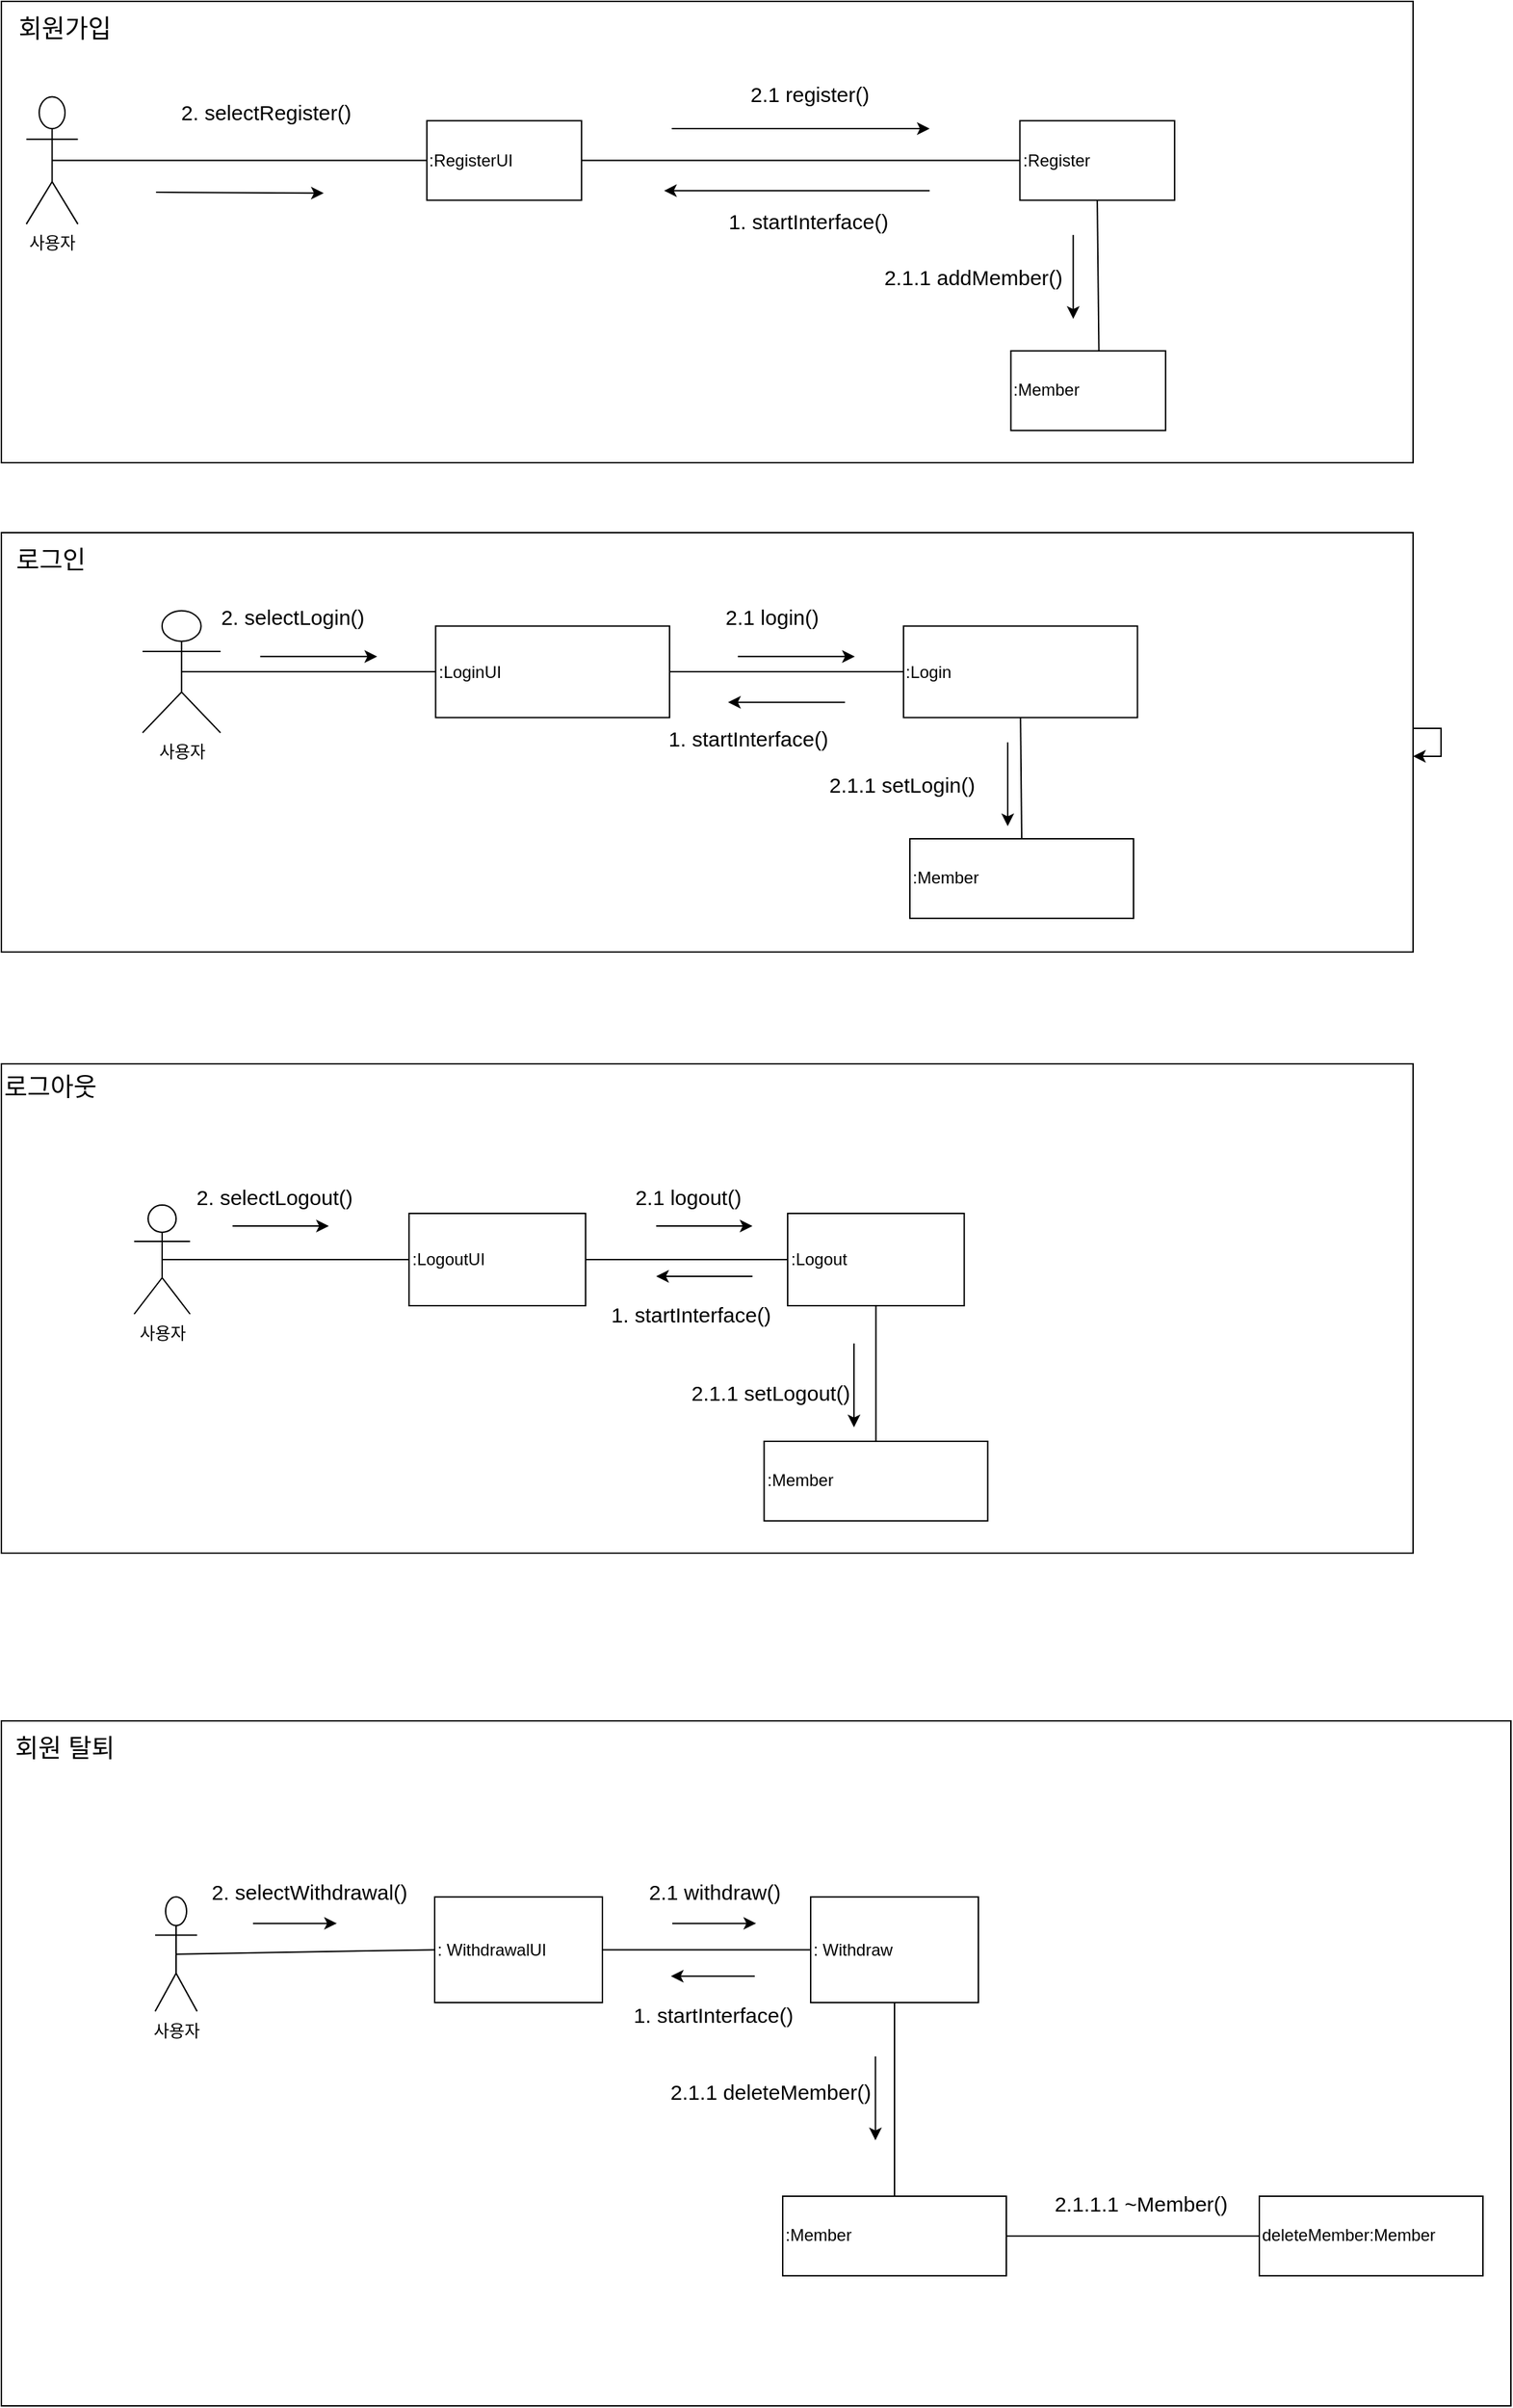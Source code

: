<mxfile version="21.2.8" type="device">
  <diagram name="페이지-1" id="AninEFvJT3ZKiQwhQTG5">
    <mxGraphModel dx="766" dy="2953" grid="1" gridSize="10" guides="1" tooltips="1" connect="1" arrows="1" fold="1" page="1" pageScale="1" pageWidth="827" pageHeight="1169" math="0" shadow="0">
      <root>
        <mxCell id="0" />
        <mxCell id="1" parent="0" />
        <mxCell id="7p5_hDNYckGtaCDeZ9yD-4" value="" style="group" parent="1" vertex="1" connectable="0">
          <mxGeometry x="300" y="-930" width="1080" height="490" as="geometry" />
        </mxCell>
        <mxCell id="CvlLujGHtmnseyJ1YzDa-6" value="" style="rounded=0;whiteSpace=wrap;html=1;fillColor=none;" parent="7p5_hDNYckGtaCDeZ9yD-4" vertex="1">
          <mxGeometry width="1080" height="490" as="geometry" />
        </mxCell>
        <mxCell id="2z16GnawZwJ3g6S01oZl-39" value="" style="group;strokeColor=none;" parent="7p5_hDNYckGtaCDeZ9yD-4" vertex="1" connectable="0">
          <mxGeometry x="100" y="107.037" width="610" height="125.926" as="geometry" />
        </mxCell>
        <mxCell id="GkUKL7oNnA0jOqPk9D3w-11" value="사용자" style="shape=umlActor;verticalLabelPosition=bottom;verticalAlign=top;html=1;outlineConnect=0;" parent="2z16GnawZwJ3g6S01oZl-39" vertex="1">
          <mxGeometry x="10" y="18.889" width="30" height="81.852" as="geometry" />
        </mxCell>
        <mxCell id="GkUKL7oNnA0jOqPk9D3w-27" value=":&amp;nbsp;WithdrawalUI" style="rounded=0;whiteSpace=wrap;html=1;align=left;" parent="2z16GnawZwJ3g6S01oZl-39" vertex="1">
          <mxGeometry x="210" y="18.889" width="120" height="75.556" as="geometry" />
        </mxCell>
        <mxCell id="GkUKL7oNnA0jOqPk9D3w-28" value=":&amp;nbsp;Withdraw" style="rounded=0;whiteSpace=wrap;html=1;align=left;" parent="2z16GnawZwJ3g6S01oZl-39" vertex="1">
          <mxGeometry x="479" y="18.889" width="120" height="75.556" as="geometry" />
        </mxCell>
        <mxCell id="n26gRQSFjIvoSWG-YcQ6-16" value="" style="endArrow=none;html=1;rounded=0;exitX=0.5;exitY=0.5;exitDx=0;exitDy=0;exitPerimeter=0;entryX=0;entryY=0.5;entryDx=0;entryDy=0;" parent="2z16GnawZwJ3g6S01oZl-39" source="GkUKL7oNnA0jOqPk9D3w-11" target="GkUKL7oNnA0jOqPk9D3w-27" edge="1">
          <mxGeometry width="50" height="50" relative="1" as="geometry">
            <mxPoint x="280" y="113.333" as="sourcePoint" />
            <mxPoint x="330" y="50.37" as="targetPoint" />
          </mxGeometry>
        </mxCell>
        <mxCell id="n26gRQSFjIvoSWG-YcQ6-17" value="" style="endArrow=none;html=1;rounded=0;exitX=0;exitY=0.5;exitDx=0;exitDy=0;entryX=1;entryY=0.5;entryDx=0;entryDy=0;" parent="2z16GnawZwJ3g6S01oZl-39" source="GkUKL7oNnA0jOqPk9D3w-28" target="GkUKL7oNnA0jOqPk9D3w-27" edge="1">
          <mxGeometry width="50" height="50" relative="1" as="geometry">
            <mxPoint x="280" y="113.333" as="sourcePoint" />
            <mxPoint x="330" y="50.37" as="targetPoint" />
          </mxGeometry>
        </mxCell>
        <mxCell id="n26gRQSFjIvoSWG-YcQ6-24" value="" style="endArrow=classic;html=1;rounded=0;" parent="2z16GnawZwJ3g6S01oZl-39" edge="1">
          <mxGeometry width="50" height="50" relative="1" as="geometry">
            <mxPoint x="80" y="37.778" as="sourcePoint" />
            <mxPoint x="140" y="37.778" as="targetPoint" />
          </mxGeometry>
        </mxCell>
        <mxCell id="n26gRQSFjIvoSWG-YcQ6-25" value="" style="endArrow=classic;html=1;rounded=0;" parent="2z16GnawZwJ3g6S01oZl-39" edge="1">
          <mxGeometry width="50" height="50" relative="1" as="geometry">
            <mxPoint x="380" y="37.778" as="sourcePoint" />
            <mxPoint x="440" y="37.778" as="targetPoint" />
          </mxGeometry>
        </mxCell>
        <mxCell id="2z16GnawZwJ3g6S01oZl-21" value="&lt;font style=&quot;font-size: 15px;&quot;&gt;1. startInterface()&lt;/font&gt;" style="text;html=1;align=center;verticalAlign=middle;resizable=0;points=[];autosize=1;strokeColor=none;fillColor=none;" parent="2z16GnawZwJ3g6S01oZl-39" vertex="1">
          <mxGeometry x="339" y="88.148" width="140" height="30" as="geometry" />
        </mxCell>
        <mxCell id="2z16GnawZwJ3g6S01oZl-22" value="" style="endArrow=classic;html=1;rounded=0;" parent="2z16GnawZwJ3g6S01oZl-39" edge="1">
          <mxGeometry width="50" height="50" relative="1" as="geometry">
            <mxPoint x="439" y="75.556" as="sourcePoint" />
            <mxPoint x="379" y="75.556" as="targetPoint" />
          </mxGeometry>
        </mxCell>
        <mxCell id="2z16GnawZwJ3g6S01oZl-23" value="&lt;font style=&quot;font-size: 15px;&quot;&gt;2. selectWithdrawal()&lt;/font&gt;" style="text;html=1;align=center;verticalAlign=middle;resizable=0;points=[];autosize=1;strokeColor=none;fillColor=none;" parent="2z16GnawZwJ3g6S01oZl-39" vertex="1">
          <mxGeometry x="40" width="160" height="30" as="geometry" />
        </mxCell>
        <mxCell id="2z16GnawZwJ3g6S01oZl-24" value="&lt;font style=&quot;font-size: 15px;&quot;&gt;2.1 withdraw()&lt;/font&gt;" style="text;html=1;align=center;verticalAlign=middle;resizable=0;points=[];autosize=1;strokeColor=none;fillColor=none;" parent="2z16GnawZwJ3g6S01oZl-39" vertex="1">
          <mxGeometry x="350" width="120" height="30" as="geometry" />
        </mxCell>
        <mxCell id="CvlLujGHtmnseyJ1YzDa-9" value="&lt;span style=&quot;font-size: 18px;&quot;&gt;회원 탈퇴&lt;/span&gt;" style="text;html=1;align=center;verticalAlign=middle;resizable=0;points=[];autosize=1;strokeColor=none;fillColor=none;" parent="7p5_hDNYckGtaCDeZ9yD-4" vertex="1">
          <mxGeometry width="90" height="40" as="geometry" />
        </mxCell>
        <mxCell id="CvlLujGHtmnseyJ1YzDa-16" value=":Member" style="rounded=0;whiteSpace=wrap;html=1;movable=1;resizable=1;rotatable=1;deletable=1;editable=1;locked=0;connectable=1;align=left;" parent="7p5_hDNYckGtaCDeZ9yD-4" vertex="1">
          <mxGeometry x="559" y="340" width="160" height="56.9" as="geometry" />
        </mxCell>
        <mxCell id="CvlLujGHtmnseyJ1YzDa-20" value="" style="endArrow=none;html=1;rounded=0;entryX=0.5;entryY=0;entryDx=0;entryDy=0;exitX=0.5;exitY=1;exitDx=0;exitDy=0;" parent="7p5_hDNYckGtaCDeZ9yD-4" source="GkUKL7oNnA0jOqPk9D3w-28" target="CvlLujGHtmnseyJ1YzDa-16" edge="1">
          <mxGeometry width="50" height="50" relative="1" as="geometry">
            <mxPoint x="690" y="750" as="sourcePoint" />
            <mxPoint x="740" y="700" as="targetPoint" />
          </mxGeometry>
        </mxCell>
        <mxCell id="CvlLujGHtmnseyJ1YzDa-28" value="&lt;font style=&quot;font-size: 15px;&quot;&gt;2.1.1 deleteMember()&lt;/font&gt;" style="text;html=1;align=center;verticalAlign=middle;resizable=0;points=[];autosize=1;strokeColor=none;fillColor=none;" parent="7p5_hDNYckGtaCDeZ9yD-4" vertex="1">
          <mxGeometry x="465.004" y="249.999" width="170" height="30" as="geometry" />
        </mxCell>
        <mxCell id="CvlLujGHtmnseyJ1YzDa-29" value="" style="endArrow=classic;html=1;rounded=0;" parent="7p5_hDNYckGtaCDeZ9yD-4" edge="1">
          <mxGeometry width="50" height="50" relative="1" as="geometry">
            <mxPoint x="625.33" y="240" as="sourcePoint" />
            <mxPoint x="625.33" y="300" as="targetPoint" />
          </mxGeometry>
        </mxCell>
        <mxCell id="7p5_hDNYckGtaCDeZ9yD-1" value="deleteMember:Member" style="rounded=0;whiteSpace=wrap;html=1;movable=1;resizable=1;rotatable=1;deletable=1;editable=1;locked=0;connectable=1;align=left;" parent="7p5_hDNYckGtaCDeZ9yD-4" vertex="1">
          <mxGeometry x="900" y="340" width="160" height="56.9" as="geometry" />
        </mxCell>
        <mxCell id="7p5_hDNYckGtaCDeZ9yD-2" value="" style="endArrow=none;html=1;rounded=0;exitX=1;exitY=0.5;exitDx=0;exitDy=0;entryX=0;entryY=0.5;entryDx=0;entryDy=0;" parent="7p5_hDNYckGtaCDeZ9yD-4" source="CvlLujGHtmnseyJ1YzDa-16" target="7p5_hDNYckGtaCDeZ9yD-1" edge="1">
          <mxGeometry width="50" height="50" relative="1" as="geometry">
            <mxPoint x="780" y="330" as="sourcePoint" />
            <mxPoint x="830" y="280" as="targetPoint" />
          </mxGeometry>
        </mxCell>
        <mxCell id="7p5_hDNYckGtaCDeZ9yD-3" value="&lt;font style=&quot;font-size: 15px;&quot;&gt;2.1.1.1 ~Member()&lt;/font&gt;" style="text;html=1;align=center;verticalAlign=middle;resizable=0;points=[];autosize=1;strokeColor=none;fillColor=none;" parent="7p5_hDNYckGtaCDeZ9yD-4" vertex="1">
          <mxGeometry x="740.004" y="329.999" width="150" height="30" as="geometry" />
        </mxCell>
        <mxCell id="7p5_hDNYckGtaCDeZ9yD-5" value="" style="group" parent="1" vertex="1" connectable="0">
          <mxGeometry x="300" y="-1400" width="1010" height="350" as="geometry" />
        </mxCell>
        <mxCell id="CvlLujGHtmnseyJ1YzDa-10" value="" style="rounded=0;whiteSpace=wrap;html=1;fillColor=none;" parent="7p5_hDNYckGtaCDeZ9yD-5" vertex="1">
          <mxGeometry width="1010" height="350" as="geometry" />
        </mxCell>
        <mxCell id="2z16GnawZwJ3g6S01oZl-38" value="" style="group;strokeColor=none;" parent="7p5_hDNYckGtaCDeZ9yD-5" vertex="1" connectable="0">
          <mxGeometry x="85" y="80" width="620" height="120" as="geometry" />
        </mxCell>
        <mxCell id="Uw-pVoqwRQZvUnRisrzm-1" value="사용자" style="shape=umlActor;verticalLabelPosition=bottom;verticalAlign=top;html=1;outlineConnect=0;" parent="2z16GnawZwJ3g6S01oZl-38" vertex="1">
          <mxGeometry x="10" y="21" width="40" height="78" as="geometry" />
        </mxCell>
        <mxCell id="Uw-pVoqwRQZvUnRisrzm-2" value=":LogoutUI" style="rounded=0;whiteSpace=wrap;html=1;align=left;" parent="2z16GnawZwJ3g6S01oZl-38" vertex="1">
          <mxGeometry x="206.667" y="27" width="126.296" height="66" as="geometry" />
        </mxCell>
        <mxCell id="Uw-pVoqwRQZvUnRisrzm-3" value=":Logout" style="rounded=0;whiteSpace=wrap;html=1;align=left;" parent="2z16GnawZwJ3g6S01oZl-38" vertex="1">
          <mxGeometry x="477.554" y="27" width="126.296" height="66" as="geometry" />
        </mxCell>
        <mxCell id="n26gRQSFjIvoSWG-YcQ6-12" value="" style="endArrow=none;html=1;rounded=0;exitX=0.5;exitY=0.5;exitDx=0;exitDy=0;exitPerimeter=0;" parent="2z16GnawZwJ3g6S01oZl-38" source="Uw-pVoqwRQZvUnRisrzm-1" target="Uw-pVoqwRQZvUnRisrzm-2" edge="1">
          <mxGeometry width="50" height="50" relative="1" as="geometry">
            <mxPoint x="413.333" y="216" as="sourcePoint" />
            <mxPoint x="470.741" y="156" as="targetPoint" />
          </mxGeometry>
        </mxCell>
        <mxCell id="n26gRQSFjIvoSWG-YcQ6-13" value="" style="endArrow=none;html=1;rounded=0;exitX=1;exitY=0.5;exitDx=0;exitDy=0;" parent="2z16GnawZwJ3g6S01oZl-38" source="Uw-pVoqwRQZvUnRisrzm-2" target="Uw-pVoqwRQZvUnRisrzm-3" edge="1">
          <mxGeometry width="50" height="50" relative="1" as="geometry">
            <mxPoint x="413.333" y="216" as="sourcePoint" />
            <mxPoint x="470.741" y="156" as="targetPoint" />
          </mxGeometry>
        </mxCell>
        <mxCell id="n26gRQSFjIvoSWG-YcQ6-22" value="" style="endArrow=classic;html=1;rounded=0;" parent="2z16GnawZwJ3g6S01oZl-38" edge="1">
          <mxGeometry width="50" height="50" relative="1" as="geometry">
            <mxPoint x="80.37" y="36" as="sourcePoint" />
            <mxPoint x="149.259" y="36" as="targetPoint" />
          </mxGeometry>
        </mxCell>
        <mxCell id="n26gRQSFjIvoSWG-YcQ6-23" value="" style="endArrow=classic;html=1;rounded=0;" parent="2z16GnawZwJ3g6S01oZl-38" edge="1">
          <mxGeometry width="50" height="50" relative="1" as="geometry">
            <mxPoint x="383.481" y="36" as="sourcePoint" />
            <mxPoint x="452.37" y="36" as="targetPoint" />
          </mxGeometry>
        </mxCell>
        <mxCell id="2z16GnawZwJ3g6S01oZl-13" value="&lt;font style=&quot;font-size: 15px;&quot;&gt;1. startInterface()&lt;/font&gt;" style="text;html=1;align=center;verticalAlign=middle;resizable=0;points=[];autosize=1;strokeColor=none;fillColor=none;" parent="2z16GnawZwJ3g6S01oZl-38" vertex="1">
          <mxGeometry x="337.556" y="84" width="140" height="30" as="geometry" />
        </mxCell>
        <mxCell id="2z16GnawZwJ3g6S01oZl-14" value="" style="endArrow=classic;html=1;rounded=0;" parent="2z16GnawZwJ3g6S01oZl-38" edge="1">
          <mxGeometry width="50" height="50" relative="1" as="geometry">
            <mxPoint x="452.37" y="72.0" as="sourcePoint" />
            <mxPoint x="383.481" y="72.0" as="targetPoint" />
          </mxGeometry>
        </mxCell>
        <mxCell id="2z16GnawZwJ3g6S01oZl-15" value="&lt;font style=&quot;font-size: 15px;&quot;&gt;2. selectLogout()&lt;/font&gt;" style="text;html=1;align=center;verticalAlign=middle;resizable=0;points=[];autosize=1;strokeColor=none;fillColor=none;" parent="2z16GnawZwJ3g6S01oZl-38" vertex="1">
          <mxGeometry x="40.185" width="140" height="30" as="geometry" />
        </mxCell>
        <mxCell id="2z16GnawZwJ3g6S01oZl-16" value="&lt;font style=&quot;font-size: 15px;&quot;&gt;2.1 logout()&lt;/font&gt;" style="text;html=1;align=center;verticalAlign=middle;resizable=0;points=[];autosize=1;strokeColor=none;fillColor=none;" parent="2z16GnawZwJ3g6S01oZl-38" vertex="1">
          <mxGeometry x="355.926" width="100" height="30" as="geometry" />
        </mxCell>
        <mxCell id="CvlLujGHtmnseyJ1YzDa-12" value="&lt;div style=&quot;text-align: center;&quot;&gt;&lt;span style=&quot;background-color: initial; font-size: 18px;&quot;&gt;로그아웃&lt;/span&gt;&lt;/div&gt;" style="text;whiteSpace=wrap;html=1;" parent="7p5_hDNYckGtaCDeZ9yD-5" vertex="1">
          <mxGeometry width="80" height="40" as="geometry" />
        </mxCell>
        <mxCell id="CvlLujGHtmnseyJ1YzDa-15" value=":Member" style="rounded=0;whiteSpace=wrap;html=1;movable=1;resizable=1;rotatable=1;deletable=1;editable=1;locked=0;connectable=1;align=left;" parent="7p5_hDNYckGtaCDeZ9yD-5" vertex="1">
          <mxGeometry x="545.7" y="270" width="160" height="56.9" as="geometry" />
        </mxCell>
        <mxCell id="CvlLujGHtmnseyJ1YzDa-19" value="" style="endArrow=none;html=1;rounded=0;exitX=0.5;exitY=0;exitDx=0;exitDy=0;entryX=0.5;entryY=1;entryDx=0;entryDy=0;" parent="7p5_hDNYckGtaCDeZ9yD-5" source="CvlLujGHtmnseyJ1YzDa-15" target="Uw-pVoqwRQZvUnRisrzm-3" edge="1">
          <mxGeometry width="50" height="50" relative="1" as="geometry">
            <mxPoint x="1161" y="307" as="sourcePoint" />
            <mxPoint x="1160" y="220" as="targetPoint" />
          </mxGeometry>
        </mxCell>
        <mxCell id="CvlLujGHtmnseyJ1YzDa-24" value="" style="endArrow=classic;html=1;rounded=0;" parent="7p5_hDNYckGtaCDeZ9yD-5" edge="1">
          <mxGeometry width="50" height="50" relative="1" as="geometry">
            <mxPoint x="610" y="200" as="sourcePoint" />
            <mxPoint x="610" y="260" as="targetPoint" />
          </mxGeometry>
        </mxCell>
        <mxCell id="CvlLujGHtmnseyJ1YzDa-27" value="&lt;font style=&quot;font-size: 15px;&quot;&gt;2.1.1 setLogout()&lt;/font&gt;" style="text;html=1;align=center;verticalAlign=middle;resizable=0;points=[];autosize=1;strokeColor=none;fillColor=none;" parent="7p5_hDNYckGtaCDeZ9yD-5" vertex="1">
          <mxGeometry x="480.004" y="219.999" width="140" height="30" as="geometry" />
        </mxCell>
        <mxCell id="7p5_hDNYckGtaCDeZ9yD-6" value="" style="group" parent="1" vertex="1" connectable="0">
          <mxGeometry x="300" y="-1780" width="1010" height="300" as="geometry" />
        </mxCell>
        <mxCell id="CvlLujGHtmnseyJ1YzDa-3" value="" style="rounded=0;whiteSpace=wrap;html=1;fillColor=none;" parent="7p5_hDNYckGtaCDeZ9yD-6" vertex="1">
          <mxGeometry width="1010" height="300" as="geometry" />
        </mxCell>
        <mxCell id="2z16GnawZwJ3g6S01oZl-37" value="" style="group;strokeColor=none;" parent="7p5_hDNYckGtaCDeZ9yD-6" vertex="1" connectable="0">
          <mxGeometry x="87.533" y="45" width="834.933" height="150" as="geometry" />
        </mxCell>
        <mxCell id="GkUKL7oNnA0jOqPk9D3w-5" value="사용자" style="shape=umlActor;verticalLabelPosition=bottom;verticalAlign=top;html=1;outlineConnect=0;" parent="2z16GnawZwJ3g6S01oZl-37" vertex="1">
          <mxGeometry x="13.467" y="10.909" width="55.79" height="87.273" as="geometry" />
        </mxCell>
        <mxCell id="GkUKL7oNnA0jOqPk9D3w-23" value=":LoginUI" style="rounded=0;whiteSpace=wrap;html=1;align=left;" parent="2z16GnawZwJ3g6S01oZl-37" vertex="1">
          <mxGeometry x="223.162" y="21.818" width="167.371" height="65.455" as="geometry" />
        </mxCell>
        <mxCell id="GkUKL7oNnA0jOqPk9D3w-24" value=":Login" style="rounded=0;whiteSpace=wrap;html=1;align=left;" parent="2z16GnawZwJ3g6S01oZl-37" vertex="1">
          <mxGeometry x="557.905" y="21.818" width="167.371" height="65.455" as="geometry" />
        </mxCell>
        <mxCell id="n26gRQSFjIvoSWG-YcQ6-8" value="" style="endArrow=none;html=1;rounded=0;exitX=0.5;exitY=0.5;exitDx=0;exitDy=0;exitPerimeter=0;" parent="2z16GnawZwJ3g6S01oZl-37" source="GkUKL7oNnA0jOqPk9D3w-5" target="GkUKL7oNnA0jOqPk9D3w-23" edge="1">
          <mxGeometry width="50" height="50" relative="1" as="geometry">
            <mxPoint x="83.686" y="229.091" as="sourcePoint" />
            <mxPoint x="153.424" y="174.545" as="targetPoint" />
          </mxGeometry>
        </mxCell>
        <mxCell id="n26gRQSFjIvoSWG-YcQ6-9" value="" style="endArrow=none;html=1;rounded=0;exitX=1;exitY=0.5;exitDx=0;exitDy=0;entryX=0;entryY=0.5;entryDx=0;entryDy=0;" parent="2z16GnawZwJ3g6S01oZl-37" source="GkUKL7oNnA0jOqPk9D3w-23" target="GkUKL7oNnA0jOqPk9D3w-24" edge="1">
          <mxGeometry width="50" height="50" relative="1" as="geometry">
            <mxPoint x="432.376" y="109.091" as="sourcePoint" />
            <mxPoint x="502.114" y="54.545" as="targetPoint" />
          </mxGeometry>
        </mxCell>
        <mxCell id="n26gRQSFjIvoSWG-YcQ6-20" value="" style="endArrow=classic;html=1;rounded=0;" parent="2z16GnawZwJ3g6S01oZl-37" edge="1">
          <mxGeometry width="50" height="50" relative="1" as="geometry">
            <mxPoint x="97.633" y="43.636" as="sourcePoint" />
            <mxPoint x="181.319" y="43.636" as="targetPoint" />
          </mxGeometry>
        </mxCell>
        <mxCell id="n26gRQSFjIvoSWG-YcQ6-21" value="" style="endArrow=classic;html=1;rounded=0;" parent="2z16GnawZwJ3g6S01oZl-37" edge="1">
          <mxGeometry width="50" height="50" relative="1" as="geometry">
            <mxPoint x="439.35" y="43.636" as="sourcePoint" />
            <mxPoint x="523.036" y="43.636" as="targetPoint" />
          </mxGeometry>
        </mxCell>
        <mxCell id="2z16GnawZwJ3g6S01oZl-7" value="&lt;font style=&quot;font-size: 15px;&quot;&gt;2. selectLogin()&lt;/font&gt;" style="text;html=1;align=center;verticalAlign=middle;resizable=0;points=[];autosize=1;strokeColor=none;fillColor=none;" parent="2z16GnawZwJ3g6S01oZl-37" vertex="1">
          <mxGeometry x="55.79" width="130" height="30" as="geometry" />
        </mxCell>
        <mxCell id="2z16GnawZwJ3g6S01oZl-8" value="&lt;font style=&quot;font-size: 15px;&quot;&gt;1. startInterface()&lt;/font&gt;" style="text;html=1;align=center;verticalAlign=middle;resizable=0;points=[];autosize=1;strokeColor=none;fillColor=none;" parent="2z16GnawZwJ3g6S01oZl-37" vertex="1">
          <mxGeometry x="376.586" y="87.273" width="140" height="30" as="geometry" />
        </mxCell>
        <mxCell id="2z16GnawZwJ3g6S01oZl-9" value="" style="endArrow=classic;html=1;rounded=0;" parent="2z16GnawZwJ3g6S01oZl-37" edge="1">
          <mxGeometry width="50" height="50" relative="1" as="geometry">
            <mxPoint x="516.062" y="76.364" as="sourcePoint" />
            <mxPoint x="432.376" y="76.364" as="targetPoint" />
          </mxGeometry>
        </mxCell>
        <mxCell id="2z16GnawZwJ3g6S01oZl-10" value="&lt;font style=&quot;font-size: 15px;&quot;&gt;2.1 login()&lt;/font&gt;" style="text;html=1;align=center;verticalAlign=middle;resizable=0;points=[];autosize=1;strokeColor=none;fillColor=none;" parent="2z16GnawZwJ3g6S01oZl-37" vertex="1">
          <mxGeometry x="418.429" width="90" height="30" as="geometry" />
        </mxCell>
        <mxCell id="CvlLujGHtmnseyJ1YzDa-23" value="" style="endArrow=classic;html=1;rounded=0;" parent="2z16GnawZwJ3g6S01oZl-37" edge="1">
          <mxGeometry width="50" height="50" relative="1" as="geometry">
            <mxPoint x="632.467" y="105" as="sourcePoint" />
            <mxPoint x="632.467" y="165" as="targetPoint" />
          </mxGeometry>
        </mxCell>
        <mxCell id="CvlLujGHtmnseyJ1YzDa-5" value="&lt;span style=&quot;font-size: 18px;&quot;&gt;로그인&lt;/span&gt;" style="text;html=1;align=center;verticalAlign=middle;resizable=0;points=[];autosize=1;strokeColor=none;fillColor=none;" parent="7p5_hDNYckGtaCDeZ9yD-6" vertex="1">
          <mxGeometry width="70" height="40" as="geometry" />
        </mxCell>
        <mxCell id="CvlLujGHtmnseyJ1YzDa-14" value=":Member" style="rounded=0;whiteSpace=wrap;html=1;movable=1;resizable=1;rotatable=1;deletable=1;editable=1;locked=0;connectable=1;align=left;" parent="7p5_hDNYckGtaCDeZ9yD-6" vertex="1">
          <mxGeometry x="650" y="219" width="160" height="56.9" as="geometry" />
        </mxCell>
        <mxCell id="CvlLujGHtmnseyJ1YzDa-18" value="" style="endArrow=none;html=1;rounded=0;exitX=0.5;exitY=0;exitDx=0;exitDy=0;entryX=0.5;entryY=1;entryDx=0;entryDy=0;" parent="7p5_hDNYckGtaCDeZ9yD-6" source="CvlLujGHtmnseyJ1YzDa-14" target="GkUKL7oNnA0jOqPk9D3w-24" edge="1">
          <mxGeometry width="50" height="50" relative="1" as="geometry">
            <mxPoint x="1160" y="230" as="sourcePoint" />
            <mxPoint x="1210" y="180" as="targetPoint" />
          </mxGeometry>
        </mxCell>
        <mxCell id="CvlLujGHtmnseyJ1YzDa-26" value="&lt;font style=&quot;font-size: 15px;&quot;&gt;2.1.1 setLogin()&lt;/font&gt;" style="text;html=1;align=center;verticalAlign=middle;resizable=0;points=[];autosize=1;strokeColor=none;fillColor=none;" parent="7p5_hDNYckGtaCDeZ9yD-6" vertex="1">
          <mxGeometry x="579.004" y="164.999" width="130" height="30" as="geometry" />
        </mxCell>
        <mxCell id="AtlkuiIb3nx3CorO1r9A-1" style="edgeStyle=orthogonalEdgeStyle;rounded=0;orthogonalLoop=1;jettySize=auto;html=1;" edge="1" parent="7p5_hDNYckGtaCDeZ9yD-6" source="CvlLujGHtmnseyJ1YzDa-3" target="CvlLujGHtmnseyJ1YzDa-3">
          <mxGeometry relative="1" as="geometry" />
        </mxCell>
        <mxCell id="7p5_hDNYckGtaCDeZ9yD-7" value="" style="group" parent="1" vertex="1" connectable="0">
          <mxGeometry x="300" y="-2160" width="1010" height="330" as="geometry" />
        </mxCell>
        <mxCell id="2z16GnawZwJ3g6S01oZl-43" value="" style="group;strokeColor=default;container=0;" parent="7p5_hDNYckGtaCDeZ9yD-7" vertex="1" connectable="0">
          <mxGeometry width="1010" height="330" as="geometry" />
        </mxCell>
        <mxCell id="2z16GnawZwJ3g6S01oZl-44" value="사용자&lt;br&gt;" style="shape=umlActor;verticalLabelPosition=bottom;verticalAlign=top;html=1;outlineConnect=0;" parent="7p5_hDNYckGtaCDeZ9yD-7" vertex="1">
          <mxGeometry x="17.833" y="68.276" width="36.897" height="91.034" as="geometry" />
        </mxCell>
        <mxCell id="2z16GnawZwJ3g6S01oZl-45" value=":RegisterUI" style="rounded=0;whiteSpace=wrap;html=1;movable=1;resizable=1;rotatable=1;deletable=1;editable=1;locked=0;connectable=1;align=left;" parent="7p5_hDNYckGtaCDeZ9yD-7" vertex="1">
          <mxGeometry x="304.397" y="85.345" width="110.69" height="56.897" as="geometry" />
        </mxCell>
        <mxCell id="2z16GnawZwJ3g6S01oZl-46" value=":Register" style="rounded=0;whiteSpace=wrap;html=1;movable=1;resizable=1;rotatable=1;deletable=1;editable=1;locked=0;connectable=1;align=left;" parent="7p5_hDNYckGtaCDeZ9yD-7" vertex="1">
          <mxGeometry x="728.707" y="85.345" width="110.69" height="56.897" as="geometry" />
        </mxCell>
        <mxCell id="2z16GnawZwJ3g6S01oZl-48" value="" style="endArrow=none;html=1;rounded=0;exitX=0.5;exitY=0.5;exitDx=0;exitDy=0;exitPerimeter=0;entryX=0;entryY=0.5;entryDx=0;entryDy=0;" parent="7p5_hDNYckGtaCDeZ9yD-7" source="2z16GnawZwJ3g6S01oZl-44" target="2z16GnawZwJ3g6S01oZl-45" edge="1">
          <mxGeometry width="50" height="50" relative="1" as="geometry">
            <mxPoint x="101.466" y="200.276" as="sourcePoint" />
            <mxPoint x="147.586" y="143.379" as="targetPoint" />
          </mxGeometry>
        </mxCell>
        <mxCell id="2z16GnawZwJ3g6S01oZl-49" value="" style="endArrow=none;html=1;rounded=0;exitX=1;exitY=0.5;exitDx=0;exitDy=0;entryX=0;entryY=0.5;entryDx=0;entryDy=0;" parent="7p5_hDNYckGtaCDeZ9yD-7" source="2z16GnawZwJ3g6S01oZl-45" target="2z16GnawZwJ3g6S01oZl-46" edge="1">
          <mxGeometry width="50" height="50" relative="1" as="geometry">
            <mxPoint x="295.172" y="261.724" as="sourcePoint" />
            <mxPoint x="341.293" y="204.828" as="targetPoint" />
          </mxGeometry>
        </mxCell>
        <mxCell id="2z16GnawZwJ3g6S01oZl-51" value="" style="endArrow=classic;html=1;rounded=0;" parent="7p5_hDNYckGtaCDeZ9yD-7" edge="1">
          <mxGeometry width="50" height="50" relative="1" as="geometry">
            <mxPoint x="110.69" y="136.552" as="sourcePoint" />
            <mxPoint x="230.603" y="137.121" as="targetPoint" />
          </mxGeometry>
        </mxCell>
        <mxCell id="2z16GnawZwJ3g6S01oZl-52" value="" style="endArrow=classic;html=1;rounded=0;" parent="7p5_hDNYckGtaCDeZ9yD-7" edge="1">
          <mxGeometry width="50" height="50" relative="1" as="geometry">
            <mxPoint x="479.655" y="91.034" as="sourcePoint" />
            <mxPoint x="664.138" y="91.034" as="targetPoint" />
          </mxGeometry>
        </mxCell>
        <mxCell id="2z16GnawZwJ3g6S01oZl-53" value="" style="endArrow=classic;html=1;rounded=0;" parent="7p5_hDNYckGtaCDeZ9yD-7" edge="1">
          <mxGeometry width="50" height="50" relative="1" as="geometry">
            <mxPoint x="766.833" y="167.07" as="sourcePoint" />
            <mxPoint x="766.833" y="227.07" as="targetPoint" />
          </mxGeometry>
        </mxCell>
        <mxCell id="2z16GnawZwJ3g6S01oZl-54" value="" style="endArrow=classic;html=1;rounded=0;" parent="7p5_hDNYckGtaCDeZ9yD-7" edge="1">
          <mxGeometry width="50" height="50" relative="1" as="geometry">
            <mxPoint x="664.138" y="135.414" as="sourcePoint" />
            <mxPoint x="474.121" y="135.414" as="targetPoint" />
          </mxGeometry>
        </mxCell>
        <mxCell id="2z16GnawZwJ3g6S01oZl-55" value="&lt;font style=&quot;font-size: 15px;&quot;&gt;1. startInterface()&lt;/font&gt;" style="text;html=1;align=center;verticalAlign=middle;resizable=0;points=[];autosize=1;strokeColor=none;fillColor=none;" parent="7p5_hDNYckGtaCDeZ9yD-7" vertex="1">
          <mxGeometry x="507.328" y="142.241" width="140" height="30" as="geometry" />
        </mxCell>
        <mxCell id="2z16GnawZwJ3g6S01oZl-56" value="&lt;font style=&quot;font-size: 15px;&quot;&gt;2. selectRegister()&lt;/font&gt;" style="text;html=1;align=center;verticalAlign=middle;resizable=0;points=[];autosize=1;strokeColor=none;fillColor=none;" parent="7p5_hDNYckGtaCDeZ9yD-7" vertex="1">
          <mxGeometry x="113.611" y="64.14" width="150" height="30" as="geometry" />
        </mxCell>
        <mxCell id="2z16GnawZwJ3g6S01oZl-57" value="&lt;font style=&quot;font-size: 15px;&quot;&gt;2.1 register()&lt;/font&gt;" style="text;html=1;align=center;verticalAlign=middle;resizable=0;points=[];autosize=1;strokeColor=none;fillColor=none;" parent="7p5_hDNYckGtaCDeZ9yD-7" vertex="1">
          <mxGeometry x="523.405" y="51" width="110" height="30" as="geometry" />
        </mxCell>
        <mxCell id="2z16GnawZwJ3g6S01oZl-61" value=":Member" style="rounded=0;whiteSpace=wrap;html=1;movable=1;resizable=1;rotatable=1;deletable=1;editable=1;locked=0;connectable=1;align=left;" parent="7p5_hDNYckGtaCDeZ9yD-7" vertex="1">
          <mxGeometry x="722.249" y="250.003" width="110.69" height="56.897" as="geometry" />
        </mxCell>
        <mxCell id="2z16GnawZwJ3g6S01oZl-62" value="" style="endArrow=none;html=1;rounded=0;entryX=0.5;entryY=1;entryDx=0;entryDy=0;exitX=0.569;exitY=-0.005;exitDx=0;exitDy=0;exitPerimeter=0;" parent="7p5_hDNYckGtaCDeZ9yD-7" source="2z16GnawZwJ3g6S01oZl-61" target="2z16GnawZwJ3g6S01oZl-46" edge="1">
          <mxGeometry width="50" height="50" relative="1" as="geometry">
            <mxPoint x="701.034" y="284.483" as="sourcePoint" />
            <mxPoint x="793.276" y="153.621" as="targetPoint" />
          </mxGeometry>
        </mxCell>
        <mxCell id="2z16GnawZwJ3g6S01oZl-63" value="&lt;font style=&quot;font-size: 15px;&quot;&gt;2.1.1 addMember()&lt;/font&gt;" style="text;html=1;align=center;verticalAlign=middle;resizable=0;points=[];autosize=1;strokeColor=none;fillColor=none;" parent="7p5_hDNYckGtaCDeZ9yD-7" vertex="1">
          <mxGeometry x="619.999" y="182.069" width="150" height="30" as="geometry" />
        </mxCell>
        <mxCell id="CvlLujGHtmnseyJ1YzDa-1" value="&lt;font style=&quot;font-size: 18px;&quot;&gt;회원가입&lt;/font&gt;" style="text;html=1;align=center;verticalAlign=middle;resizable=0;points=[];autosize=1;strokeColor=none;fillColor=none;" parent="7p5_hDNYckGtaCDeZ9yD-7" vertex="1">
          <mxGeometry width="90" height="40" as="geometry" />
        </mxCell>
      </root>
    </mxGraphModel>
  </diagram>
</mxfile>
